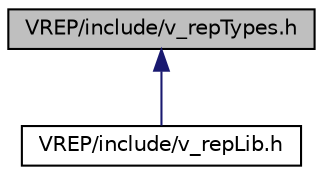 digraph "VREP/include/v_repTypes.h"
{
  edge [fontname="Helvetica",fontsize="10",labelfontname="Helvetica",labelfontsize="10"];
  node [fontname="Helvetica",fontsize="10",shape=record];
  Node1 [label="VREP/include/v_repTypes.h",height=0.2,width=0.4,color="black", fillcolor="grey75", style="filled" fontcolor="black"];
  Node1 -> Node2 [dir="back",color="midnightblue",fontsize="10",style="solid",fontname="Helvetica"];
  Node2 [label="VREP/include/v_repLib.h",height=0.2,width=0.4,color="black", fillcolor="white", style="filled",URL="$v__rep_lib_8h.html"];
}
